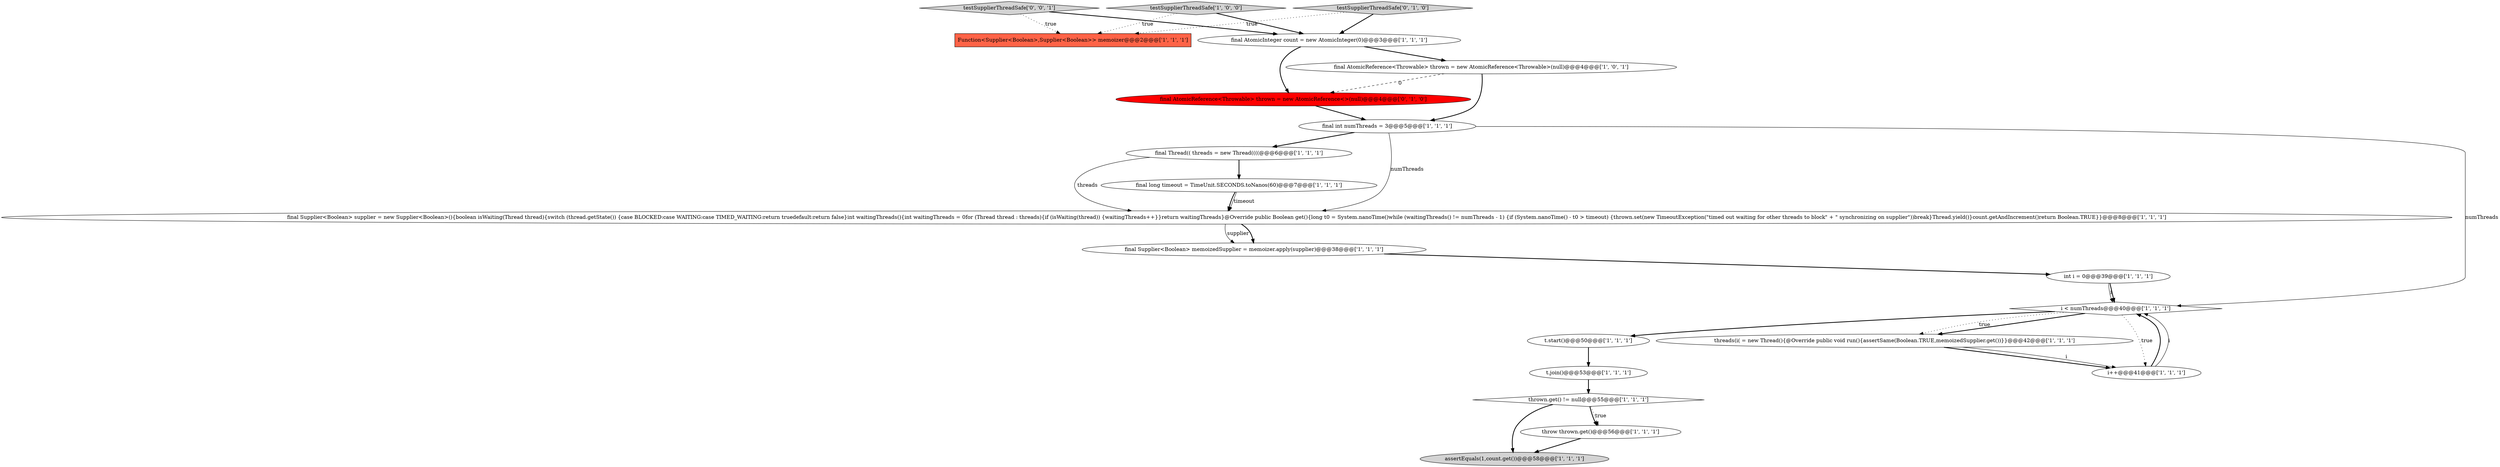 digraph {
12 [style = filled, label = "assertEquals(1,count.get())@@@58@@@['1', '1', '1']", fillcolor = lightgray, shape = ellipse image = "AAA0AAABBB1BBB"];
7 [style = filled, label = "i++@@@41@@@['1', '1', '1']", fillcolor = white, shape = ellipse image = "AAA0AAABBB1BBB"];
3 [style = filled, label = "Function<Supplier<Boolean>,Supplier<Boolean>> memoizer@@@2@@@['1', '1', '1']", fillcolor = tomato, shape = box image = "AAA0AAABBB1BBB"];
19 [style = filled, label = "final AtomicReference<Throwable> thrown = new AtomicReference<>(null)@@@4@@@['0', '1', '0']", fillcolor = red, shape = ellipse image = "AAA1AAABBB2BBB"];
9 [style = filled, label = "final Thread(( threads = new Thread((((@@@6@@@['1', '1', '1']", fillcolor = white, shape = ellipse image = "AAA0AAABBB1BBB"];
17 [style = filled, label = "i < numThreads@@@40@@@['1', '1', '1']", fillcolor = white, shape = diamond image = "AAA0AAABBB1BBB"];
20 [style = filled, label = "testSupplierThreadSafe['0', '0', '1']", fillcolor = lightgray, shape = diamond image = "AAA0AAABBB3BBB"];
13 [style = filled, label = "final long timeout = TimeUnit.SECONDS.toNanos(60)@@@7@@@['1', '1', '1']", fillcolor = white, shape = ellipse image = "AAA0AAABBB1BBB"];
10 [style = filled, label = "final Supplier<Boolean> supplier = new Supplier<Boolean>(){boolean isWaiting(Thread thread){switch (thread.getState()) {case BLOCKED:case WAITING:case TIMED_WAITING:return truedefault:return false}int waitingThreads(){int waitingThreads = 0for (Thread thread : threads){if (isWaiting(thread)) {waitingThreads++}}return waitingThreads}@Override public Boolean get(){long t0 = System.nanoTime()while (waitingThreads() != numThreads - 1) {if (System.nanoTime() - t0 > timeout) {thrown.set(new TimeoutException(\"timed out waiting for other threads to block\" + \" synchronizing on supplier\"))break}Thread.yield()}count.getAndIncrement()return Boolean.TRUE}}@@@8@@@['1', '1', '1']", fillcolor = white, shape = ellipse image = "AAA0AAABBB1BBB"];
6 [style = filled, label = "t.start()@@@50@@@['1', '1', '1']", fillcolor = white, shape = ellipse image = "AAA0AAABBB1BBB"];
11 [style = filled, label = "final Supplier<Boolean> memoizedSupplier = memoizer.apply(supplier)@@@38@@@['1', '1', '1']", fillcolor = white, shape = ellipse image = "AAA0AAABBB1BBB"];
4 [style = filled, label = "thrown.get() != null@@@55@@@['1', '1', '1']", fillcolor = white, shape = diamond image = "AAA0AAABBB1BBB"];
0 [style = filled, label = "throw thrown.get()@@@56@@@['1', '1', '1']", fillcolor = white, shape = ellipse image = "AAA0AAABBB1BBB"];
8 [style = filled, label = "threads(i( = new Thread(){@Override public void run(){assertSame(Boolean.TRUE,memoizedSupplier.get())}}@@@42@@@['1', '1', '1']", fillcolor = white, shape = ellipse image = "AAA0AAABBB1BBB"];
14 [style = filled, label = "final AtomicInteger count = new AtomicInteger(0)@@@3@@@['1', '1', '1']", fillcolor = white, shape = ellipse image = "AAA0AAABBB1BBB"];
2 [style = filled, label = "int i = 0@@@39@@@['1', '1', '1']", fillcolor = white, shape = ellipse image = "AAA0AAABBB1BBB"];
16 [style = filled, label = "final AtomicReference<Throwable> thrown = new AtomicReference<Throwable>(null)@@@4@@@['1', '0', '1']", fillcolor = white, shape = ellipse image = "AAA0AAABBB1BBB"];
5 [style = filled, label = "final int numThreads = 3@@@5@@@['1', '1', '1']", fillcolor = white, shape = ellipse image = "AAA0AAABBB1BBB"];
15 [style = filled, label = "t.join()@@@53@@@['1', '1', '1']", fillcolor = white, shape = ellipse image = "AAA0AAABBB1BBB"];
18 [style = filled, label = "testSupplierThreadSafe['0', '1', '0']", fillcolor = lightgray, shape = diamond image = "AAA0AAABBB2BBB"];
1 [style = filled, label = "testSupplierThreadSafe['1', '0', '0']", fillcolor = lightgray, shape = diamond image = "AAA0AAABBB1BBB"];
2->17 [style = bold, label=""];
14->16 [style = bold, label=""];
13->10 [style = bold, label=""];
17->8 [style = bold, label=""];
5->17 [style = solid, label="numThreads"];
13->10 [style = solid, label="timeout"];
7->17 [style = bold, label=""];
5->9 [style = bold, label=""];
17->6 [style = bold, label=""];
16->19 [style = dashed, label="0"];
0->12 [style = bold, label=""];
4->0 [style = dotted, label="true"];
14->19 [style = bold, label=""];
20->14 [style = bold, label=""];
11->2 [style = bold, label=""];
6->15 [style = bold, label=""];
8->7 [style = bold, label=""];
4->0 [style = bold, label=""];
1->3 [style = dotted, label="true"];
19->5 [style = bold, label=""];
17->8 [style = dotted, label="true"];
7->17 [style = solid, label="i"];
9->10 [style = solid, label="threads"];
18->3 [style = dotted, label="true"];
15->4 [style = bold, label=""];
16->5 [style = bold, label=""];
4->12 [style = bold, label=""];
20->3 [style = dotted, label="true"];
1->14 [style = bold, label=""];
17->7 [style = dotted, label="true"];
10->11 [style = solid, label="supplier"];
5->10 [style = solid, label="numThreads"];
2->17 [style = solid, label="i"];
8->7 [style = solid, label="i"];
18->14 [style = bold, label=""];
9->13 [style = bold, label=""];
10->11 [style = bold, label=""];
}

